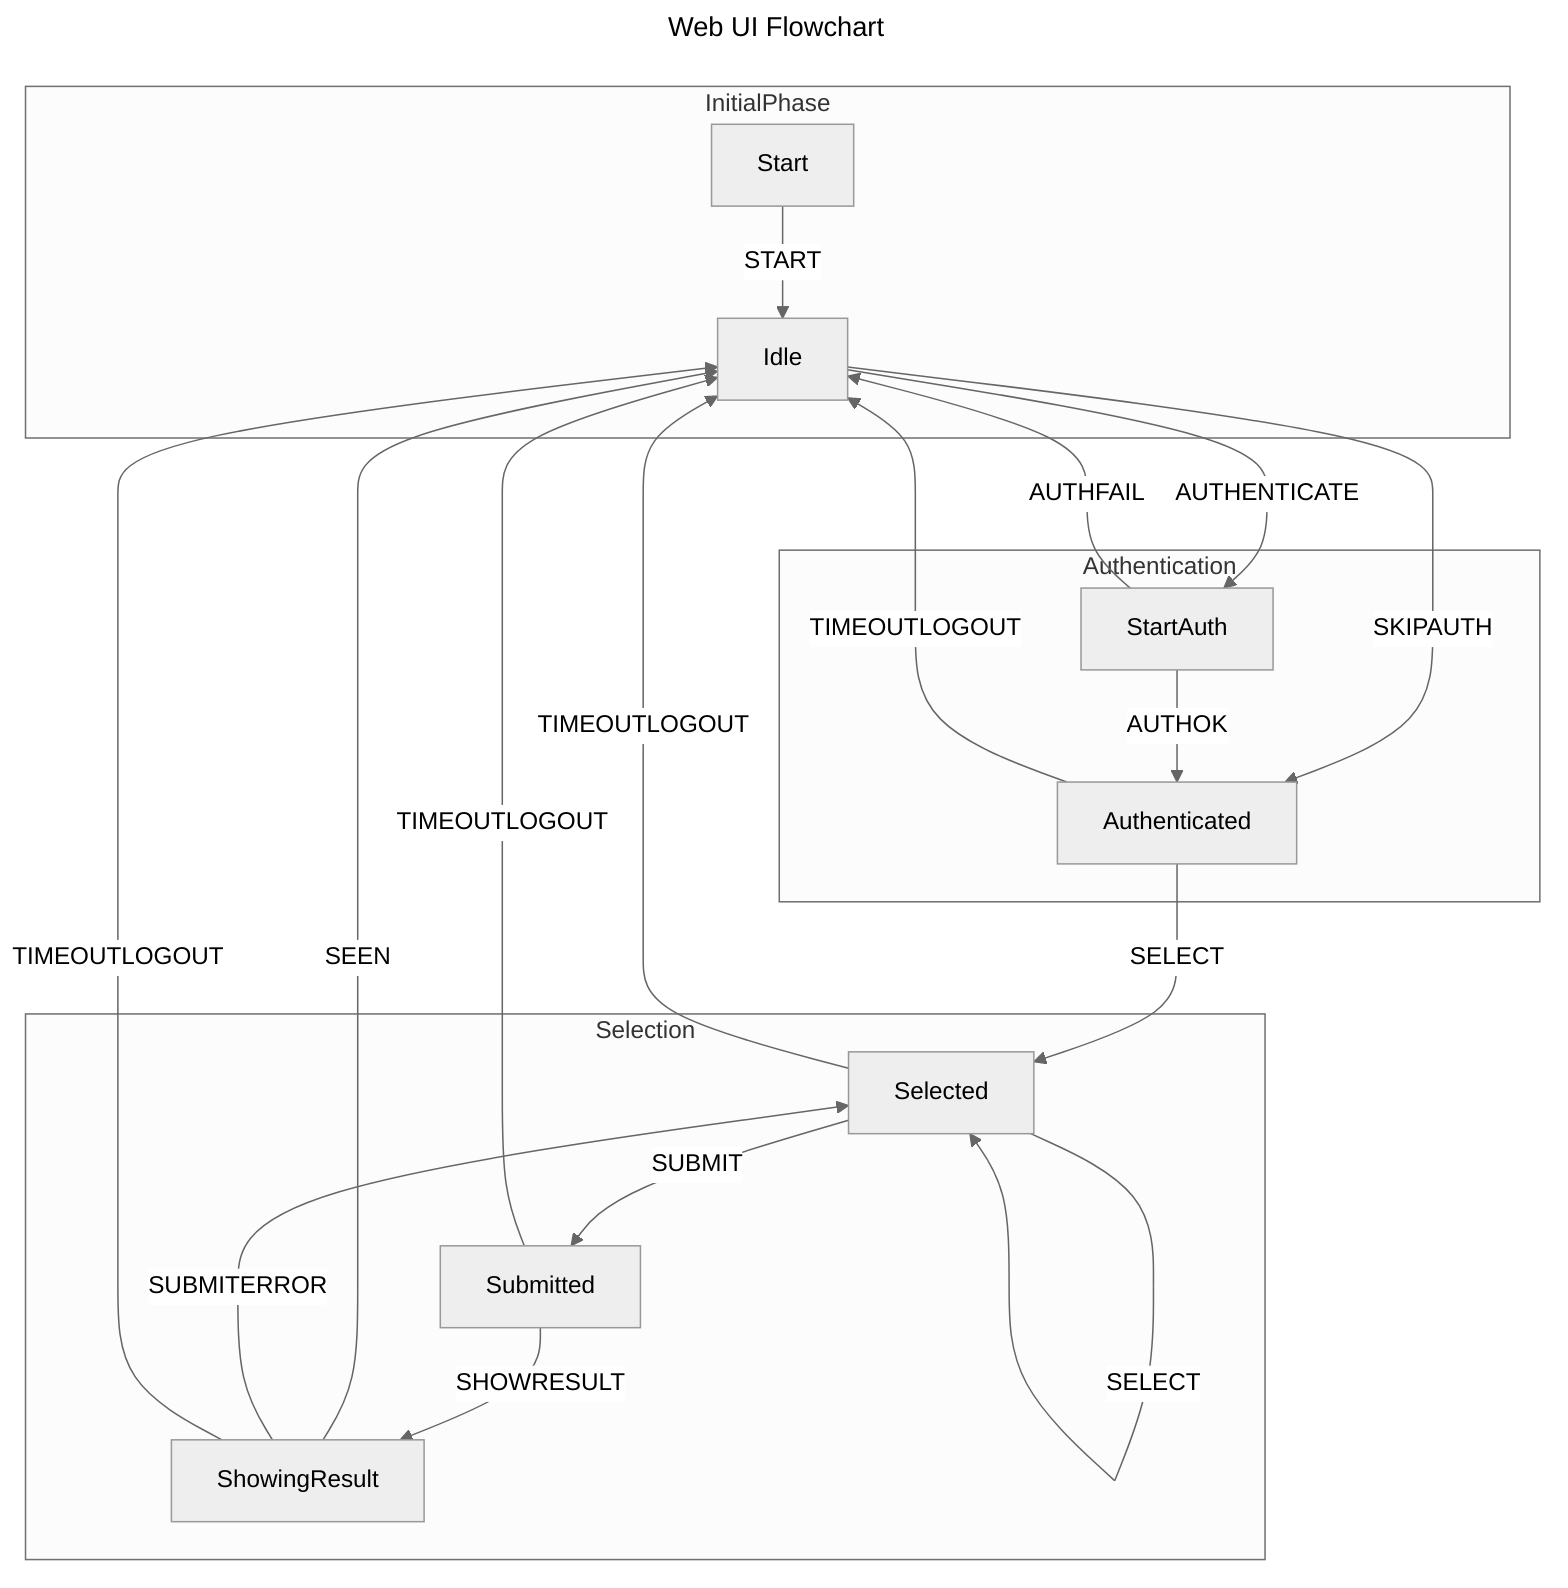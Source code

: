 ---
title: Web UI Flowchart
config:
    flowchart:
        curve: basis
    theme: neutral
---
flowchart TB
    subgraph InitialPhase
        direction TB
    Start
    Idle
    end
    subgraph Authentication
        direction TB
    StartAuth
    Authenticated
    end
    subgraph Selection
        direction TB
    Selected
    Submitted
    ShowingResult
    end
    Start -->|START| Idle
    Idle -->|AUTHENTICATE| StartAuth
    Idle -->|SKIPAUTH| Authenticated
    StartAuth -->|AUTHOK| Authenticated
    StartAuth -->|AUTHFAIL| Idle
    Authenticated -->|SELECT| Selected
    Authenticated -->|TIMEOUTLOGOUT| Idle
    Selected -->|SUBMIT| Submitted
    Selected -->|TIMEOUTLOGOUT| Idle
    Selected -->|SELECT| Selected
    Submitted -->|SHOWRESULT| ShowingResult
    Submitted -->|TIMEOUTLOGOUT| Idle
    ShowingResult -->|SEEN| Idle
    ShowingResult -->|SUBMITERROR| Selected
    ShowingResult -->|TIMEOUTLOGOUT| Idle